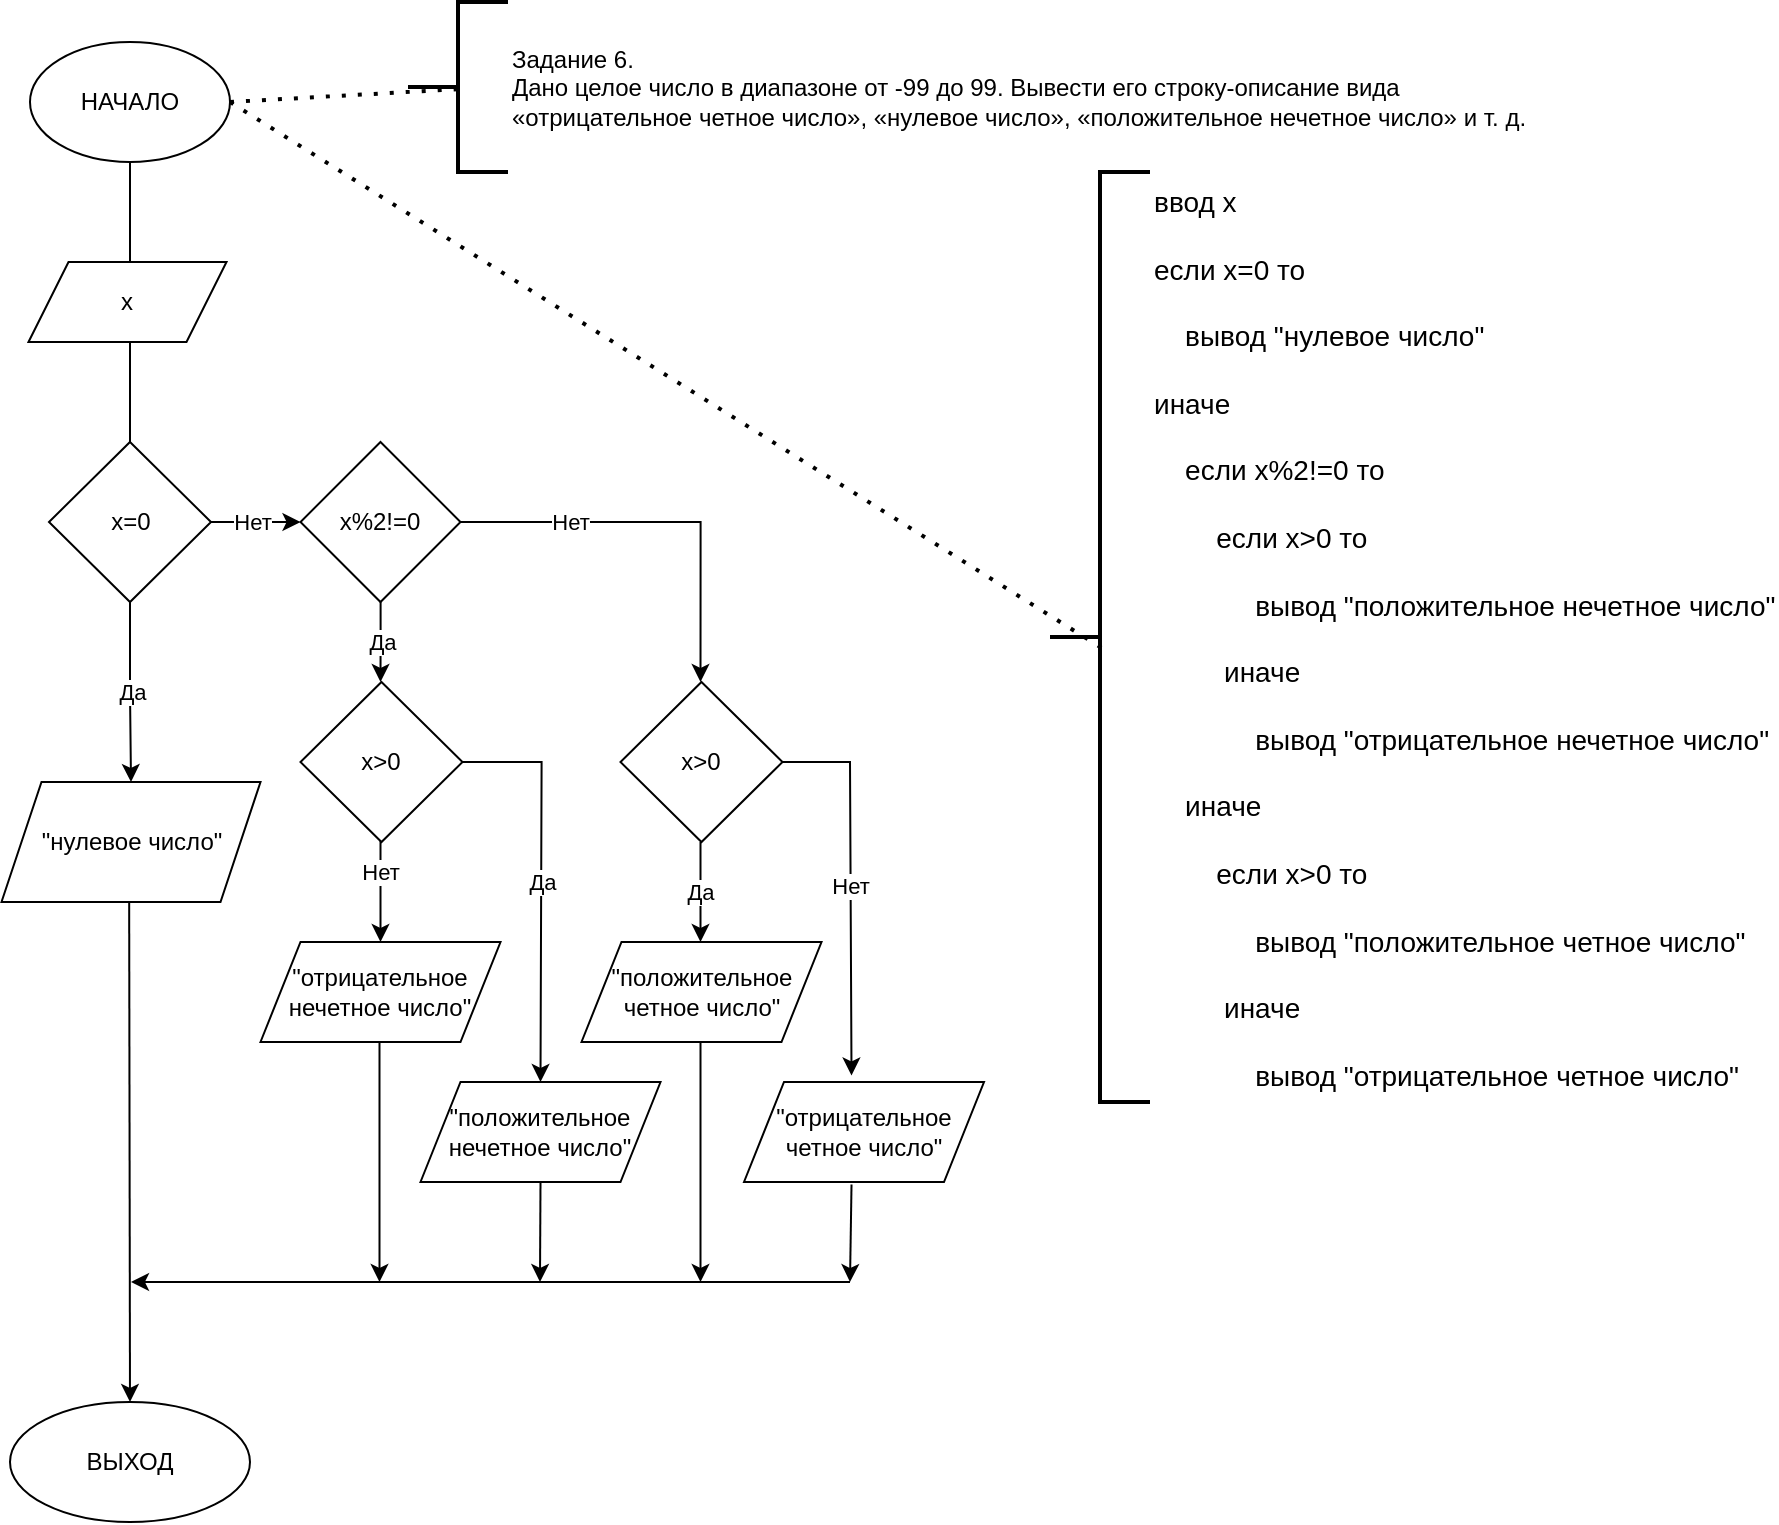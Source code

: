 <mxfile version="17.4.3" type="github">
  <diagram id="37yr4msfYbyl-9EYdki9" name="Page-1">
    <mxGraphModel dx="1328" dy="2141" grid="1" gridSize="10" guides="1" tooltips="1" connect="1" arrows="1" fold="1" page="1" pageScale="1" pageWidth="827" pageHeight="1169" math="0" shadow="0">
      <root>
        <mxCell id="0" />
        <mxCell id="1" parent="0" />
        <mxCell id="oL-Ydp1QBFsGxcC119Pf-1" value="" style="edgeStyle=none;rounded=0;orthogonalLoop=1;jettySize=auto;html=1;" parent="1" edge="1">
          <mxGeometry relative="1" as="geometry">
            <mxPoint x="400" y="80" as="sourcePoint" />
            <mxPoint x="400" y="250" as="targetPoint" />
          </mxGeometry>
        </mxCell>
        <mxCell id="oL-Ydp1QBFsGxcC119Pf-2" value="НАЧАЛО" style="ellipse;whiteSpace=wrap;html=1;" parent="1" vertex="1">
          <mxGeometry x="350" y="20" width="100" height="60" as="geometry" />
        </mxCell>
        <mxCell id="oL-Ydp1QBFsGxcC119Pf-3" value="Нет" style="edgeStyle=none;rounded=0;orthogonalLoop=1;jettySize=auto;html=1;entryX=0;entryY=0.5;entryDx=0;entryDy=0;" parent="1" source="oL-Ydp1QBFsGxcC119Pf-5" target="oL-Ydp1QBFsGxcC119Pf-19" edge="1">
          <mxGeometry x="-0.129" relative="1" as="geometry">
            <mxPoint x="490" y="260" as="targetPoint" />
            <mxPoint x="1" as="offset" />
          </mxGeometry>
        </mxCell>
        <mxCell id="oL-Ydp1QBFsGxcC119Pf-4" value="Да" style="edgeStyle=orthogonalEdgeStyle;rounded=0;orthogonalLoop=1;jettySize=auto;html=1;entryX=0.5;entryY=0;entryDx=0;entryDy=0;" parent="1" source="oL-Ydp1QBFsGxcC119Pf-5" target="oL-Ydp1QBFsGxcC119Pf-25" edge="1">
          <mxGeometry relative="1" as="geometry">
            <mxPoint x="400.5" y="340" as="targetPoint" />
          </mxGeometry>
        </mxCell>
        <mxCell id="oL-Ydp1QBFsGxcC119Pf-5" value="x=0" style="rhombus;whiteSpace=wrap;html=1;" parent="1" vertex="1">
          <mxGeometry x="359.5" y="220" width="81" height="80" as="geometry" />
        </mxCell>
        <mxCell id="oL-Ydp1QBFsGxcC119Pf-7" value="x" style="shape=parallelogram;perimeter=parallelogramPerimeter;whiteSpace=wrap;html=1;fixedSize=1;" parent="1" vertex="1">
          <mxGeometry x="349.25" y="130" width="99" height="40" as="geometry" />
        </mxCell>
        <mxCell id="oL-Ydp1QBFsGxcC119Pf-10" style="edgeStyle=none;rounded=0;orthogonalLoop=1;jettySize=auto;html=1;exitX=0.5;exitY=1;exitDx=0;exitDy=0;" parent="1" edge="1">
          <mxGeometry relative="1" as="geometry">
            <mxPoint x="401.75" y="590" as="sourcePoint" />
            <mxPoint x="401.75" y="590" as="targetPoint" />
          </mxGeometry>
        </mxCell>
        <mxCell id="oL-Ydp1QBFsGxcC119Pf-11" value="ВЫХОД" style="ellipse;whiteSpace=wrap;html=1;" parent="1" vertex="1">
          <mxGeometry x="340" y="700" width="120" height="60" as="geometry" />
        </mxCell>
        <mxCell id="oL-Ydp1QBFsGxcC119Pf-12" value="Задание 6. &lt;br&gt;&lt;div&gt;&lt;div&gt;Дано целое число в диапазоне от -99 до 99. Вывести его строку-описание вида&lt;/div&gt;&lt;div&gt;«отрицательное четное число», «нулевое число», «положительное нечетное число» и т. д.&lt;/div&gt;&lt;/div&gt;" style="strokeWidth=2;html=1;shape=mxgraph.flowchart.annotation_2;align=left;labelPosition=right;pointerEvents=1;" parent="1" vertex="1">
          <mxGeometry x="539" width="50" height="85" as="geometry" />
        </mxCell>
        <mxCell id="oL-Ydp1QBFsGxcC119Pf-13" value="" style="endArrow=none;dashed=1;html=1;dashPattern=1 3;strokeWidth=2;rounded=0;exitX=1;exitY=0.5;exitDx=0;exitDy=0;entryX=0.52;entryY=0.512;entryDx=0;entryDy=0;entryPerimeter=0;" parent="1" source="oL-Ydp1QBFsGxcC119Pf-2" target="oL-Ydp1QBFsGxcC119Pf-12" edge="1">
          <mxGeometry width="50" height="50" relative="1" as="geometry">
            <mxPoint x="532.5" y="160" as="sourcePoint" />
            <mxPoint x="582.5" y="110" as="targetPoint" />
          </mxGeometry>
        </mxCell>
        <mxCell id="oL-Ydp1QBFsGxcC119Pf-14" value="ввод х&lt;br&gt;&lt;br&gt;если x=0 то&lt;br&gt;&lt;span&gt; &lt;/span&gt;&lt;span&gt; &lt;/span&gt;&lt;br&gt;&lt;span&gt;&lt;/span&gt;&amp;nbsp; &amp;nbsp; вывод &quot;нулевое число&quot;&lt;br&gt;&amp;nbsp; &amp;nbsp;&amp;nbsp;&lt;br&gt;иначе &lt;br&gt;&amp;nbsp; &amp;nbsp; &lt;br&gt;&amp;nbsp; &amp;nbsp; если x%2!=0 то&lt;br&gt;&lt;br&gt;&amp;nbsp; &amp;nbsp; &amp;nbsp; &amp;nbsp; если х&amp;gt;0 то&lt;br&gt;&lt;br&gt;&amp;nbsp; &amp;nbsp; &amp;nbsp; &amp;nbsp; &amp;nbsp; &amp;nbsp; &amp;nbsp;вывод &quot;положительное нечетное число&quot;&lt;br&gt;&lt;br&gt;&amp;nbsp; &amp;nbsp; &amp;nbsp; &amp;nbsp; &amp;nbsp;иначе&amp;nbsp;&amp;nbsp;&lt;br&gt;&lt;br&gt;&amp;nbsp; &amp;nbsp; &amp;nbsp; &amp;nbsp; &amp;nbsp; &amp;nbsp; &amp;nbsp;вывод &quot;отрицательное нечетное число&quot;&lt;br&gt;&lt;br&gt;&amp;nbsp; &amp;nbsp; иначе&lt;br&gt;&lt;br&gt;&amp;nbsp; &amp;nbsp; &amp;nbsp; &amp;nbsp; если х&amp;gt;0 то&lt;br&gt;&lt;br&gt;&amp;nbsp; &amp;nbsp; &amp;nbsp; &amp;nbsp; &amp;nbsp; &amp;nbsp; &amp;nbsp;вывод &quot;положительное четное число&quot;&lt;br&gt;&lt;br&gt;&amp;nbsp; &amp;nbsp; &amp;nbsp; &amp;nbsp; &amp;nbsp;иначе&amp;nbsp;&amp;nbsp;&lt;br&gt;&lt;br&gt;&amp;nbsp; &amp;nbsp; &amp;nbsp; &amp;nbsp; &amp;nbsp; &amp;nbsp; &amp;nbsp;вывод &quot;отрицательное четное число&quot;&amp;nbsp;&lt;br&gt;&lt;br&gt;&amp;nbsp; &amp;nbsp; &amp;nbsp; &amp;nbsp;&amp;nbsp;" style="strokeWidth=2;html=1;shape=mxgraph.flowchart.annotation_2;align=left;labelPosition=right;pointerEvents=1;verticalAlign=top;fontSize=14;spacing=2;spacingBottom=0;spacingLeft=0;spacingTop=0;horizontal=1;" parent="1" vertex="1">
          <mxGeometry x="860" y="85" width="50" height="465" as="geometry" />
        </mxCell>
        <mxCell id="oL-Ydp1QBFsGxcC119Pf-15" value="" style="endArrow=none;dashed=1;html=1;dashPattern=1 3;strokeWidth=2;rounded=0;exitX=1;exitY=0.5;exitDx=0;exitDy=0;entryX=0.52;entryY=0.512;entryDx=0;entryDy=0;entryPerimeter=0;" parent="1" source="oL-Ydp1QBFsGxcC119Pf-2" target="oL-Ydp1QBFsGxcC119Pf-14" edge="1">
          <mxGeometry width="50" height="50" relative="1" as="geometry">
            <mxPoint x="770" y="115" as="sourcePoint" />
            <mxPoint x="902.5" y="175" as="targetPoint" />
          </mxGeometry>
        </mxCell>
        <mxCell id="oL-Ydp1QBFsGxcC119Pf-17" value="Нет" style="edgeStyle=orthogonalEdgeStyle;rounded=0;orthogonalLoop=1;jettySize=auto;html=1;" parent="1" source="oL-Ydp1QBFsGxcC119Pf-19" edge="1">
          <mxGeometry x="-0.453" relative="1" as="geometry">
            <mxPoint as="offset" />
            <mxPoint x="685.25" y="340" as="targetPoint" />
            <Array as="points">
              <mxPoint x="685" y="260" />
            </Array>
          </mxGeometry>
        </mxCell>
        <mxCell id="oL-Ydp1QBFsGxcC119Pf-18" value="Да" style="edgeStyle=orthogonalEdgeStyle;rounded=0;orthogonalLoop=1;jettySize=auto;html=1;" parent="1" source="oL-Ydp1QBFsGxcC119Pf-19" edge="1">
          <mxGeometry relative="1" as="geometry">
            <mxPoint x="525.25" y="340" as="targetPoint" />
          </mxGeometry>
        </mxCell>
        <mxCell id="oL-Ydp1QBFsGxcC119Pf-19" value="x%2!=0" style="rhombus;whiteSpace=wrap;html=1;" parent="1" vertex="1">
          <mxGeometry x="485.25" y="220" width="80" height="80" as="geometry" />
        </mxCell>
        <mxCell id="oL-Ydp1QBFsGxcC119Pf-22" value="Нет" style="endArrow=classic;html=1;rounded=0;exitX=0.5;exitY=1;exitDx=0;exitDy=0;" parent="1" edge="1">
          <mxGeometry width="50" height="50" relative="1" as="geometry">
            <mxPoint x="525.25" y="400" as="sourcePoint" />
            <mxPoint x="525.25" y="470" as="targetPoint" />
          </mxGeometry>
        </mxCell>
        <mxCell id="oL-Ydp1QBFsGxcC119Pf-23" value="" style="endArrow=classic;html=1;rounded=0;exitX=0.5;exitY=1;exitDx=0;exitDy=0;entryX=0.5;entryY=0;entryDx=0;entryDy=0;" parent="1" target="oL-Ydp1QBFsGxcC119Pf-11" edge="1">
          <mxGeometry width="50" height="50" relative="1" as="geometry">
            <mxPoint x="399.5" y="400" as="sourcePoint" />
            <mxPoint x="400" y="540" as="targetPoint" />
          </mxGeometry>
        </mxCell>
        <mxCell id="oL-Ydp1QBFsGxcC119Pf-24" value="" style="endArrow=classic;html=1;rounded=0;" parent="1" edge="1">
          <mxGeometry width="50" height="50" relative="1" as="geometry">
            <mxPoint x="760" y="640" as="sourcePoint" />
            <mxPoint x="400.5" y="640" as="targetPoint" />
          </mxGeometry>
        </mxCell>
        <mxCell id="oL-Ydp1QBFsGxcC119Pf-25" value="&quot;нулевое число&quot;" style="shape=parallelogram;perimeter=parallelogramPerimeter;whiteSpace=wrap;html=1;fixedSize=1;" parent="1" vertex="1">
          <mxGeometry x="335.75" y="390" width="129.5" height="60" as="geometry" />
        </mxCell>
        <mxCell id="oL-Ydp1QBFsGxcC119Pf-31" value="Да" style="edgeStyle=orthogonalEdgeStyle;rounded=0;orthogonalLoop=1;jettySize=auto;html=1;exitX=1;exitY=0.5;exitDx=0;exitDy=0;" parent="1" source="oL-Ydp1QBFsGxcC119Pf-26" edge="1">
          <mxGeometry relative="1" as="geometry">
            <mxPoint x="605.25" y="540" as="targetPoint" />
          </mxGeometry>
        </mxCell>
        <mxCell id="oL-Ydp1QBFsGxcC119Pf-26" value="x&amp;gt;0" style="rhombus;whiteSpace=wrap;html=1;" parent="1" vertex="1">
          <mxGeometry x="485.25" y="340" width="81" height="80" as="geometry" />
        </mxCell>
        <mxCell id="oL-Ydp1QBFsGxcC119Pf-27" value="x&amp;gt;0" style="rhombus;whiteSpace=wrap;html=1;" parent="1" vertex="1">
          <mxGeometry x="645.25" y="340" width="81" height="80" as="geometry" />
        </mxCell>
        <mxCell id="oL-Ydp1QBFsGxcC119Pf-28" value="Да" style="endArrow=classic;html=1;rounded=0;" parent="1" edge="1">
          <mxGeometry width="50" height="50" relative="1" as="geometry">
            <mxPoint x="685.25" y="420" as="sourcePoint" />
            <mxPoint x="685.25" y="470" as="targetPoint" />
          </mxGeometry>
        </mxCell>
        <mxCell id="oL-Ydp1QBFsGxcC119Pf-32" value="&quot;положительное нечетное число&quot;" style="shape=parallelogram;perimeter=parallelogramPerimeter;whiteSpace=wrap;html=1;fixedSize=1;" parent="1" vertex="1">
          <mxGeometry x="545.25" y="540" width="120" height="50" as="geometry" />
        </mxCell>
        <mxCell id="oL-Ydp1QBFsGxcC119Pf-33" value="&quot;отрицательное&lt;br&gt;нечетное число&quot;" style="shape=parallelogram;perimeter=parallelogramPerimeter;whiteSpace=wrap;html=1;fixedSize=1;" parent="1" vertex="1">
          <mxGeometry x="465.25" y="470" width="120" height="50" as="geometry" />
        </mxCell>
        <mxCell id="oL-Ydp1QBFsGxcC119Pf-34" value="&quot;положительное&lt;br&gt;четное число&quot;" style="shape=parallelogram;perimeter=parallelogramPerimeter;whiteSpace=wrap;html=1;fixedSize=1;" parent="1" vertex="1">
          <mxGeometry x="625.75" y="470" width="120" height="50" as="geometry" />
        </mxCell>
        <mxCell id="oL-Ydp1QBFsGxcC119Pf-35" value="&quot;отрицательное четное число&quot;" style="shape=parallelogram;perimeter=parallelogramPerimeter;whiteSpace=wrap;html=1;fixedSize=1;" parent="1" vertex="1">
          <mxGeometry x="707" y="540" width="120" height="50" as="geometry" />
        </mxCell>
        <mxCell id="oL-Ydp1QBFsGxcC119Pf-36" value="Нет" style="endArrow=classic;html=1;rounded=0;entryX=0.448;entryY=-0.065;entryDx=0;entryDy=0;entryPerimeter=0;" parent="1" target="oL-Ydp1QBFsGxcC119Pf-35" edge="1">
          <mxGeometry width="50" height="50" relative="1" as="geometry">
            <mxPoint x="726.25" y="380" as="sourcePoint" />
            <mxPoint x="770" y="540" as="targetPoint" />
            <Array as="points">
              <mxPoint x="760" y="380" />
            </Array>
          </mxGeometry>
        </mxCell>
        <mxCell id="oL-Ydp1QBFsGxcC119Pf-37" value="" style="endArrow=classic;html=1;rounded=0;" parent="1" edge="1">
          <mxGeometry width="50" height="50" relative="1" as="geometry">
            <mxPoint x="524.75" y="520" as="sourcePoint" />
            <mxPoint x="524.75" y="640" as="targetPoint" />
            <Array as="points" />
          </mxGeometry>
        </mxCell>
        <mxCell id="oL-Ydp1QBFsGxcC119Pf-38" value="" style="endArrow=classic;html=1;rounded=0;" parent="1" edge="1">
          <mxGeometry width="50" height="50" relative="1" as="geometry">
            <mxPoint x="685.25" y="520" as="sourcePoint" />
            <mxPoint x="685.25" y="640" as="targetPoint" />
            <Array as="points" />
          </mxGeometry>
        </mxCell>
        <mxCell id="oL-Ydp1QBFsGxcC119Pf-41" value="" style="endArrow=classic;html=1;rounded=0;exitX=0.5;exitY=1;exitDx=0;exitDy=0;" parent="1" source="oL-Ydp1QBFsGxcC119Pf-32" edge="1">
          <mxGeometry width="50" height="50" relative="1" as="geometry">
            <mxPoint x="710" y="570" as="sourcePoint" />
            <mxPoint x="605" y="640" as="targetPoint" />
          </mxGeometry>
        </mxCell>
        <mxCell id="oL-Ydp1QBFsGxcC119Pf-42" value="" style="endArrow=classic;html=1;rounded=0;exitX=0.448;exitY=1.026;exitDx=0;exitDy=0;exitPerimeter=0;" parent="1" source="oL-Ydp1QBFsGxcC119Pf-35" edge="1">
          <mxGeometry width="50" height="50" relative="1" as="geometry">
            <mxPoint x="780.25" y="590" as="sourcePoint" />
            <mxPoint x="760" y="640" as="targetPoint" />
          </mxGeometry>
        </mxCell>
      </root>
    </mxGraphModel>
  </diagram>
</mxfile>
